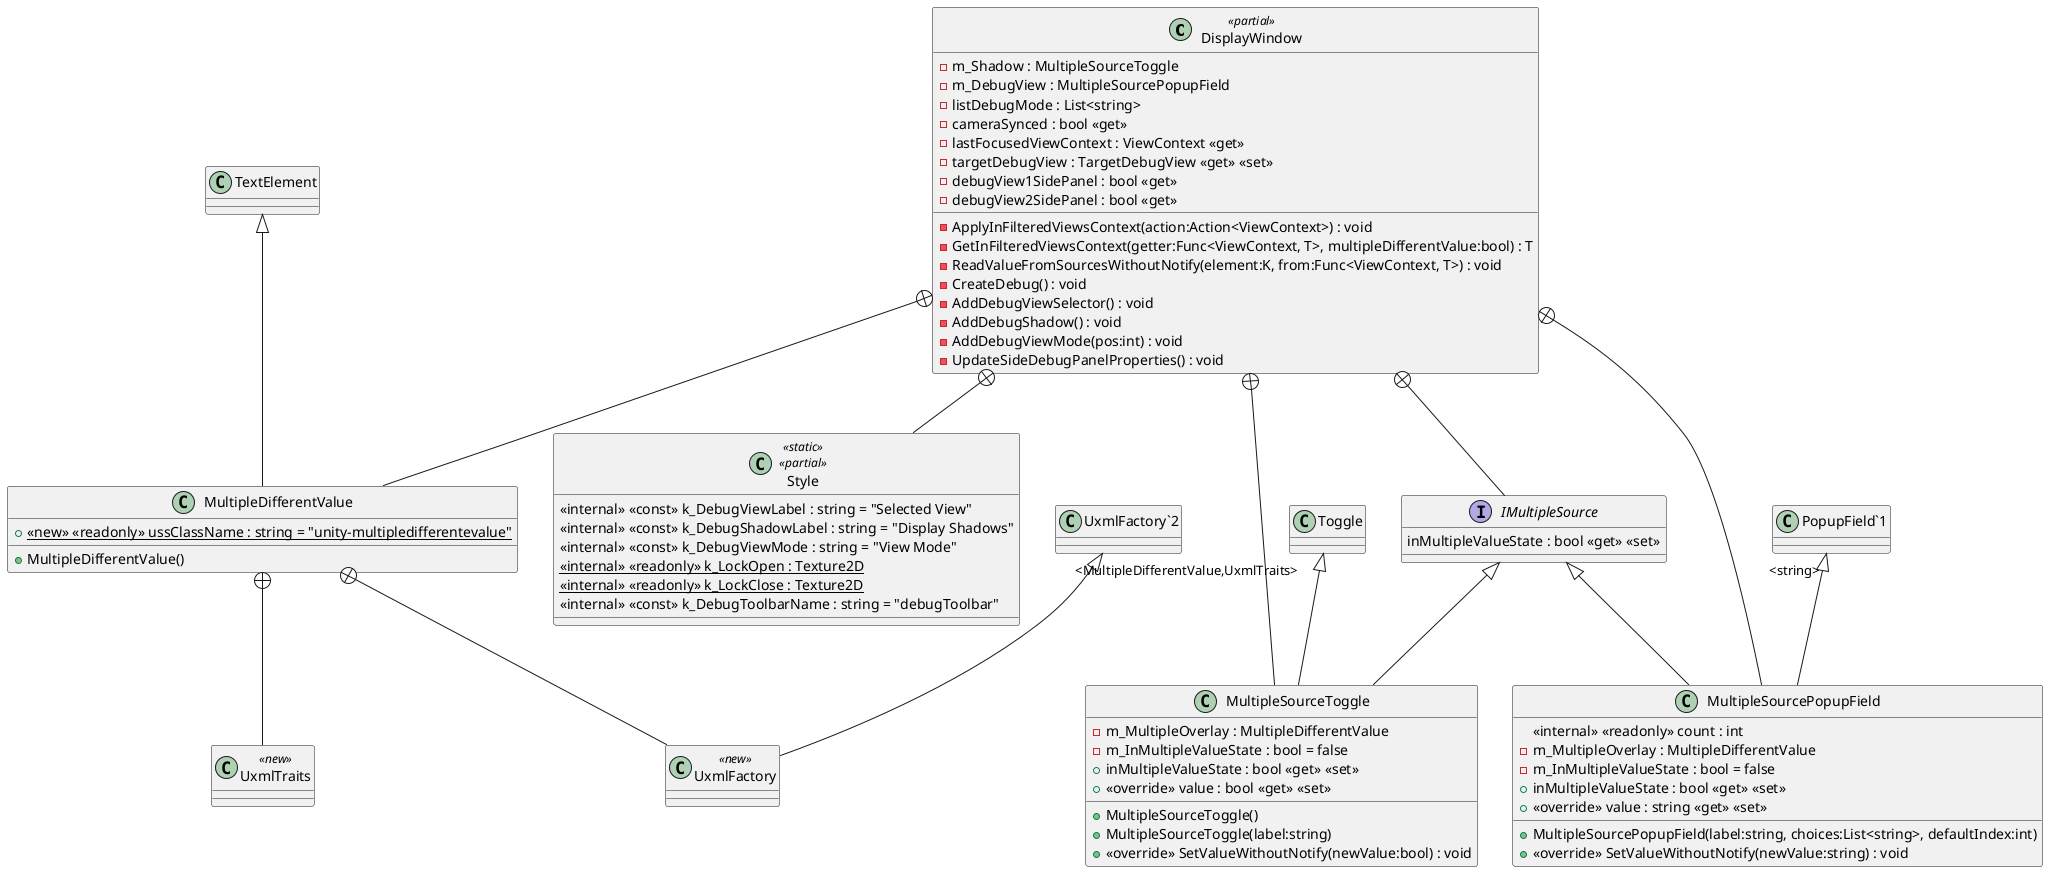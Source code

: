 @startuml
class DisplayWindow <<partial>> {
    - m_Shadow : MultipleSourceToggle
    - m_DebugView : MultipleSourcePopupField
    - listDebugMode : List<string>
    - cameraSynced : bool <<get>>
    - lastFocusedViewContext : ViewContext <<get>>
    - targetDebugView : TargetDebugView <<get>> <<set>>
    - debugView1SidePanel : bool <<get>>
    - debugView2SidePanel : bool <<get>>
    - ApplyInFilteredViewsContext(action:Action<ViewContext>) : void
    - GetInFilteredViewsContext(getter:Func<ViewContext, T>, multipleDifferentValue:bool) : T
    - ReadValueFromSourcesWithoutNotify(element:K, from:Func<ViewContext, T>) : void
    - CreateDebug() : void
    - AddDebugViewSelector() : void
    - AddDebugShadow() : void
    - AddDebugViewMode(pos:int) : void
    - UpdateSideDebugPanelProperties() : void
}
class Style <<static>> <<partial>> {
    <<internal>> <<const>> k_DebugViewLabel : string = "Selected View"
    <<internal>> <<const>> k_DebugShadowLabel : string = "Display Shadows"
    <<internal>> <<const>> k_DebugViewMode : string = "View Mode"
    <<internal>> {static} <<readonly>> k_LockOpen : Texture2D
    <<internal>> {static} <<readonly>> k_LockClose : Texture2D
    <<internal>> <<const>> k_DebugToolbarName : string = "debugToolbar"
}
class MultipleDifferentValue {
    + <<new>> {static} <<readonly>> ussClassName : string = "unity-multipledifferentevalue"
    + MultipleDifferentValue()
}
interface IMultipleSource {
    inMultipleValueState : bool <<get>> <<set>>
}
class MultipleSourceToggle {
    - m_MultipleOverlay : MultipleDifferentValue
    - m_InMultipleValueState : bool = false
    + inMultipleValueState : bool <<get>> <<set>>
    + MultipleSourceToggle()
    + MultipleSourceToggle(label:string)
    + <<override>> SetValueWithoutNotify(newValue:bool) : void
    + <<override>> value : bool <<get>> <<set>>
}
class MultipleSourcePopupField {
    <<internal>> <<readonly>> count : int
    - m_MultipleOverlay : MultipleDifferentValue
    - m_InMultipleValueState : bool = false
    + inMultipleValueState : bool <<get>> <<set>>
    + MultipleSourcePopupField(label:string, choices:List<string>, defaultIndex:int)
    + <<override>> SetValueWithoutNotify(newValue:string) : void
    + <<override>> value : string <<get>> <<set>>
}
class UxmlFactory <<new>> {
}
class UxmlTraits <<new>> {
}
DisplayWindow +-- Style
DisplayWindow +-- MultipleDifferentValue
TextElement <|-- MultipleDifferentValue
DisplayWindow +-- IMultipleSource
DisplayWindow +-- MultipleSourceToggle
Toggle <|-- MultipleSourceToggle
IMultipleSource <|-- MultipleSourceToggle
DisplayWindow +-- MultipleSourcePopupField
"PopupField`1" "<string>" <|-- MultipleSourcePopupField
IMultipleSource <|-- MultipleSourcePopupField
MultipleDifferentValue +-- UxmlFactory
"UxmlFactory`2" "<MultipleDifferentValue,UxmlTraits>" <|-- UxmlFactory
MultipleDifferentValue +-- UxmlTraits
@enduml
